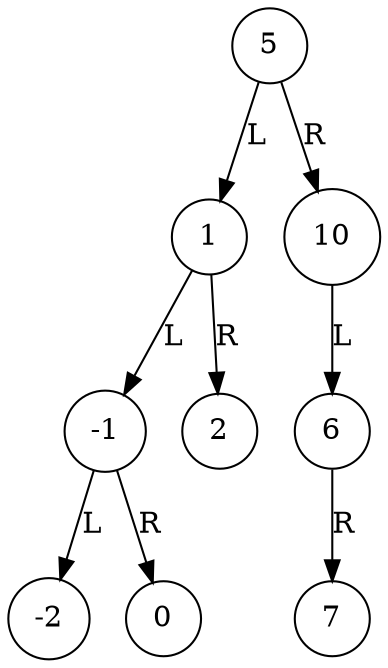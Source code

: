 digraph Tree {
node [shape=circle];
"5" -> "1" [label="L", dir=both, arrowhead=normal, arrowtail=none];
"1" -> "-1" [label="L", dir=both, arrowhead=normal, arrowtail=none];
"-1" -> "-2" [label="L", dir=both, arrowhead=normal, arrowtail=none];
"-1" -> "0" [label="R", dir=both, arrowhead=normal, arrowtail=none];
"1" -> "2" [label="R", dir=both, arrowhead=normal, arrowtail=none];
"5" -> "10" [label="R", dir=both, arrowhead=normal, arrowtail=none];
"10" -> "6" [label="L", dir=both, arrowhead=normal, arrowtail=none];
"6" -> "7" [label="R", dir=both, arrowhead=normal, arrowtail=none];
}
